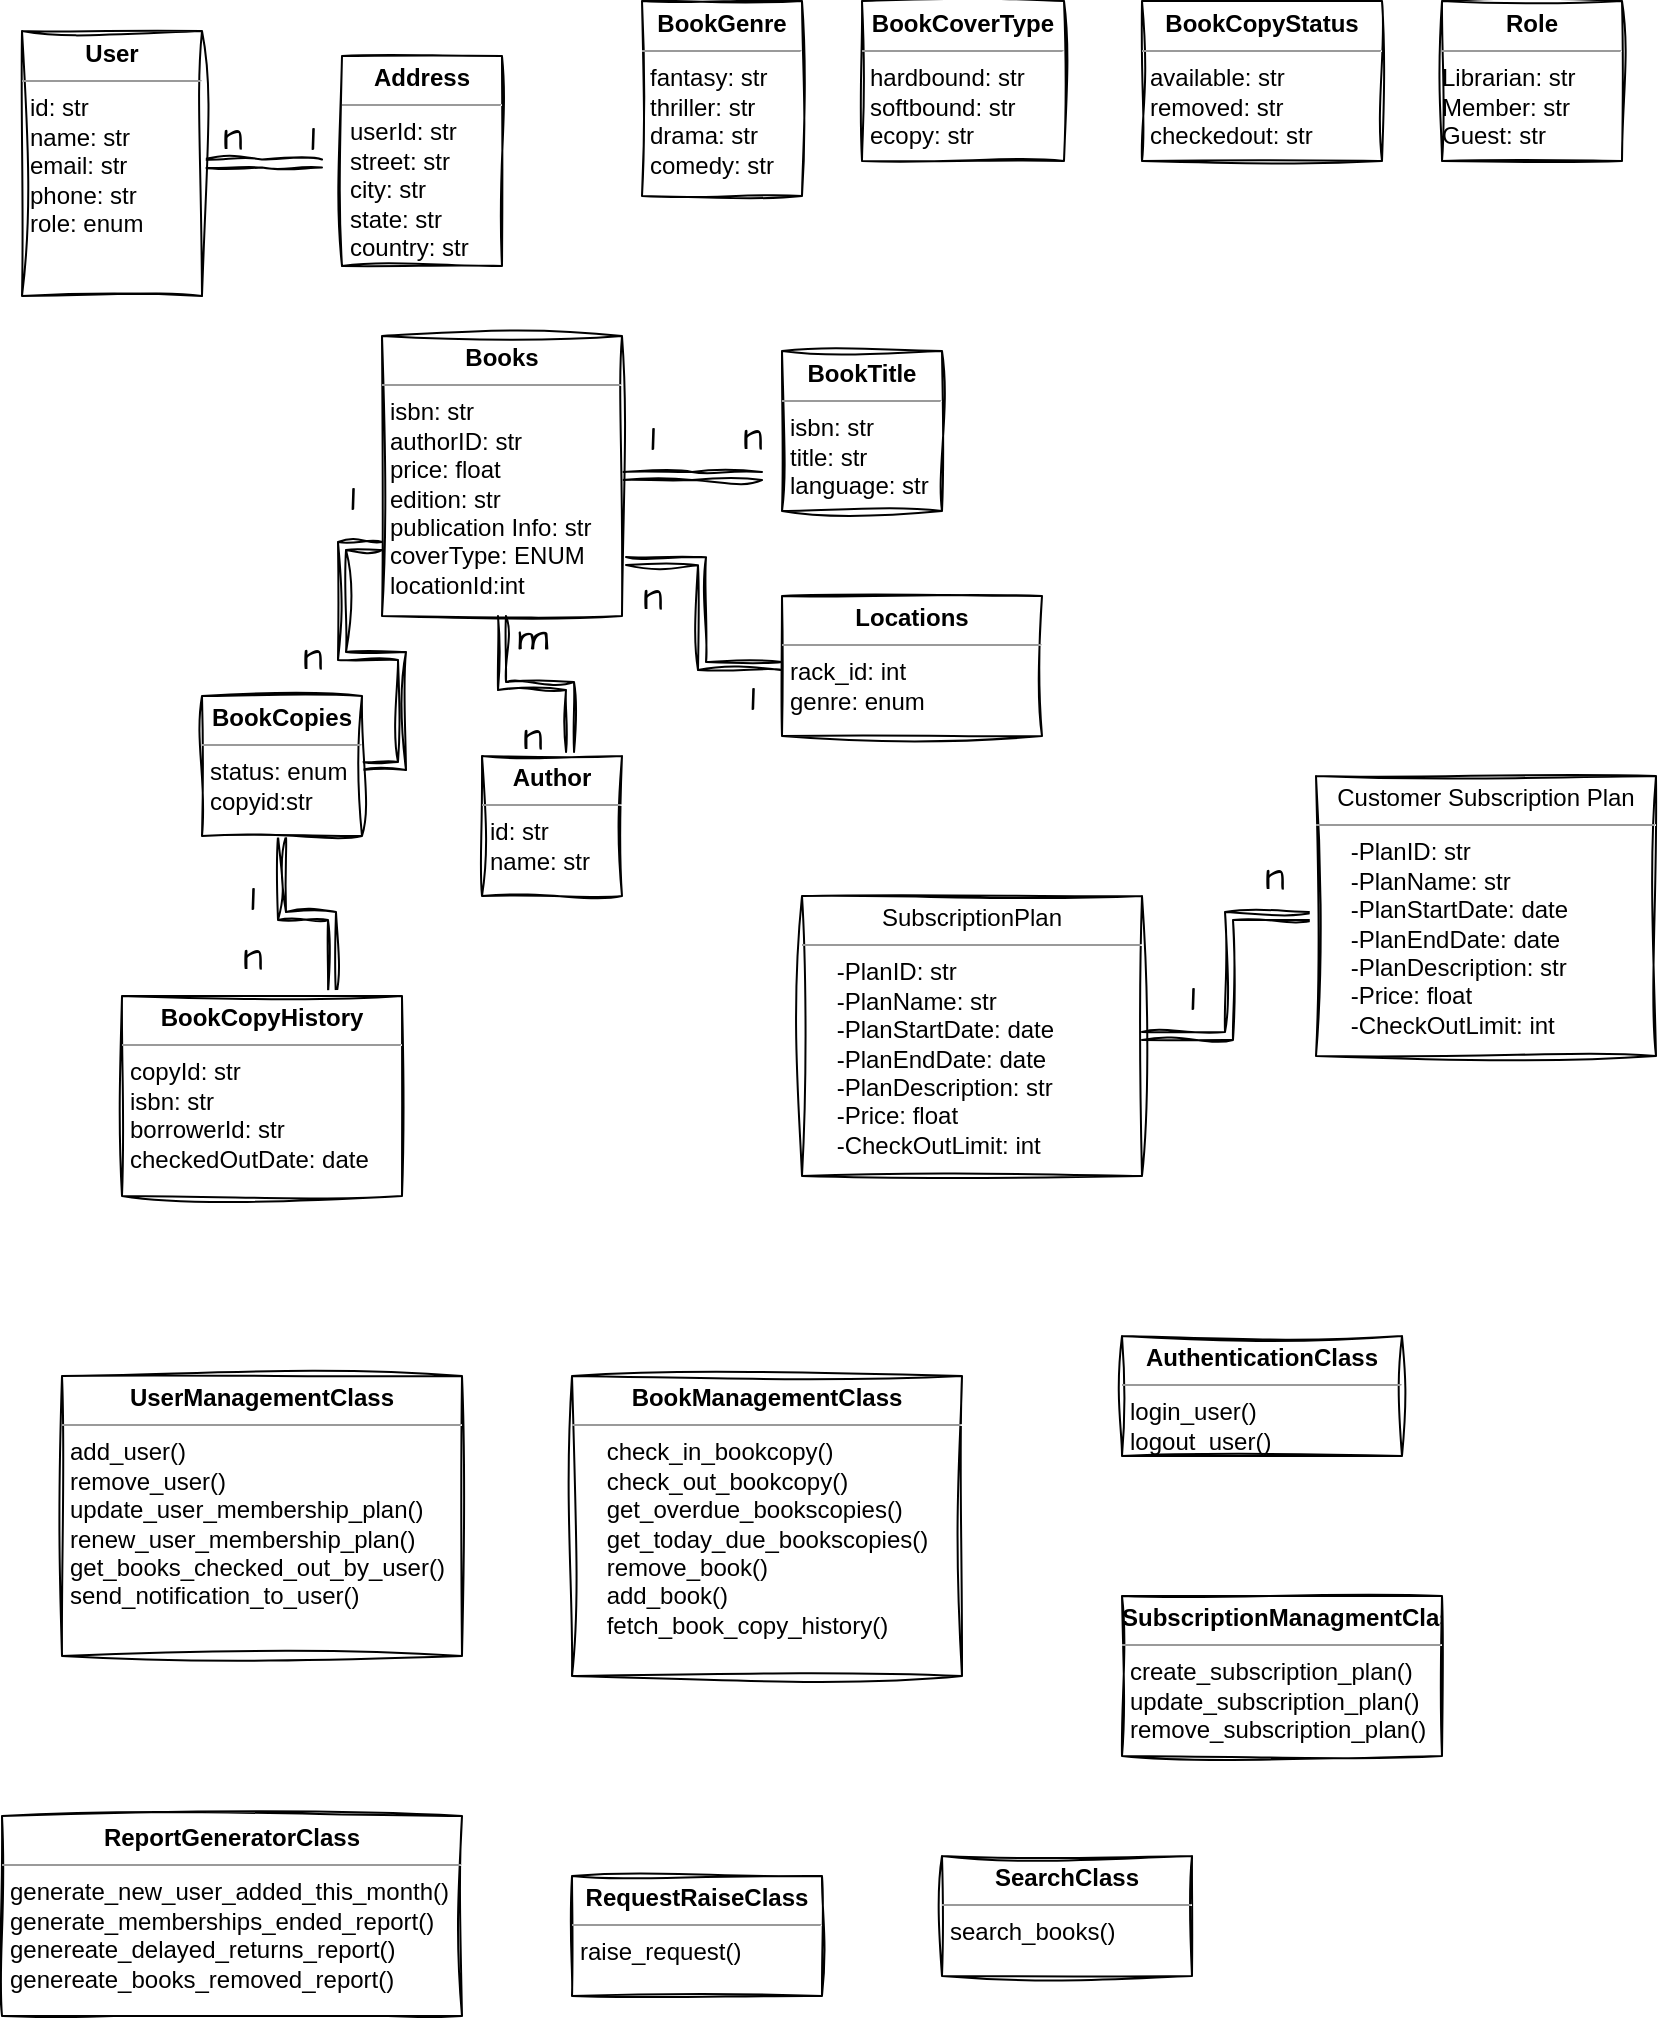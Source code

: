 <mxfile version="22.1.7" type="device">
  <diagram id="C5RBs43oDa-KdzZeNtuy" name="Page-1">
    <mxGraphModel dx="954" dy="553" grid="1" gridSize="10" guides="1" tooltips="1" connect="1" arrows="1" fold="1" page="1" pageScale="1" pageWidth="827" pageHeight="1169" math="0" shadow="0">
      <root>
        <mxCell id="WIyWlLk6GJQsqaUBKTNV-0" />
        <mxCell id="WIyWlLk6GJQsqaUBKTNV-1" parent="WIyWlLk6GJQsqaUBKTNV-0" />
        <mxCell id="R_Q-6B71_u55FbcSkB05-36" style="edgeStyle=orthogonalEdgeStyle;shape=link;rounded=0;sketch=1;hachureGap=4;jiggle=2;curveFitting=1;orthogonalLoop=1;jettySize=auto;html=1;fontFamily=Architects Daughter;fontSource=https%3A%2F%2Ffonts.googleapis.com%2Fcss%3Ffamily%3DArchitects%2BDaughter;fontSize=16;" edge="1" parent="WIyWlLk6GJQsqaUBKTNV-1" source="R_Q-6B71_u55FbcSkB05-3">
          <mxGeometry relative="1" as="geometry">
            <mxPoint x="160" y="133.75" as="targetPoint" />
          </mxGeometry>
        </mxCell>
        <mxCell id="R_Q-6B71_u55FbcSkB05-3" value="&lt;p style=&quot;margin:0px;margin-top:4px;text-align:center;&quot;&gt;&lt;b&gt;User&lt;/b&gt;&lt;/p&gt;&lt;hr size=&quot;1&quot;&gt;&lt;p style=&quot;margin:0px;margin-left:4px;&quot;&gt;&lt;span style=&quot;background-color: initial;&quot;&gt;id: str&lt;/span&gt;&lt;br&gt;&lt;/p&gt;&lt;p style=&quot;margin:0px;margin-left:4px;&quot;&gt;name: str&lt;/p&gt;&lt;p style=&quot;margin:0px;margin-left:4px;&quot;&gt;email: str&lt;/p&gt;&lt;p style=&quot;margin:0px;margin-left:4px;&quot;&gt;phone: str&lt;/p&gt;&lt;p style=&quot;margin:0px;margin-left:4px;&quot;&gt;role: enum&lt;/p&gt;&lt;p style=&quot;margin:0px;margin-left:4px;&quot;&gt;&lt;br&gt;&lt;/p&gt;" style="verticalAlign=top;align=left;overflow=fill;fontSize=12;fontFamily=Helvetica;html=1;whiteSpace=wrap;sketch=1;hachureGap=4;jiggle=2;curveFitting=1;fontSource=https%3A%2F%2Ffonts.googleapis.com%2Fcss%3Ffamily%3DArchitects%2BDaughter;" vertex="1" parent="WIyWlLk6GJQsqaUBKTNV-1">
          <mxGeometry x="10" y="67.5" width="90" height="132.5" as="geometry" />
        </mxCell>
        <mxCell id="R_Q-6B71_u55FbcSkB05-4" value="&lt;p style=&quot;margin:0px;margin-top:4px;text-align:center;&quot;&gt;&lt;b&gt;Address&lt;/b&gt;&lt;/p&gt;&lt;hr size=&quot;1&quot;&gt;&lt;p style=&quot;margin:0px;margin-left:4px;&quot;&gt;userId: str&lt;/p&gt;&lt;p style=&quot;margin:0px;margin-left:4px;&quot;&gt;street: str&lt;/p&gt;&lt;p style=&quot;margin:0px;margin-left:4px;&quot;&gt;city: str&lt;/p&gt;&lt;p style=&quot;margin:0px;margin-left:4px;&quot;&gt;state: str&lt;/p&gt;&lt;p style=&quot;margin:0px;margin-left:4px;&quot;&gt;country: str&lt;/p&gt;&lt;p style=&quot;margin:0px;margin-left:4px;&quot;&gt;pin: str&lt;/p&gt;&lt;p style=&quot;margin:0px;margin-left:4px;&quot;&gt;&lt;br&gt;&lt;/p&gt;" style="verticalAlign=top;align=left;overflow=fill;fontSize=12;fontFamily=Helvetica;html=1;whiteSpace=wrap;sketch=1;hachureGap=4;jiggle=2;curveFitting=1;fontSource=https%3A%2F%2Ffonts.googleapis.com%2Fcss%3Ffamily%3DArchitects%2BDaughter;" vertex="1" parent="WIyWlLk6GJQsqaUBKTNV-1">
          <mxGeometry x="170" y="80" width="80" height="105" as="geometry" />
        </mxCell>
        <mxCell id="R_Q-6B71_u55FbcSkB05-14" value="n" style="text;html=1;align=center;verticalAlign=middle;resizable=0;points=[];autosize=1;strokeColor=none;fillColor=none;fontSize=20;fontFamily=Architects Daughter;" vertex="1" parent="WIyWlLk6GJQsqaUBKTNV-1">
          <mxGeometry x="100" y="100" width="30" height="40" as="geometry" />
        </mxCell>
        <mxCell id="R_Q-6B71_u55FbcSkB05-15" value="1" style="text;html=1;align=center;verticalAlign=middle;resizable=0;points=[];autosize=1;strokeColor=none;fillColor=none;fontSize=20;fontFamily=Architects Daughter;" vertex="1" parent="WIyWlLk6GJQsqaUBKTNV-1">
          <mxGeometry x="140" y="100" width="30" height="40" as="geometry" />
        </mxCell>
        <mxCell id="R_Q-6B71_u55FbcSkB05-18" value="&lt;p style=&quot;margin:0px;margin-top:4px;text-align:center;&quot;&gt;&lt;b&gt;Role&lt;/b&gt;&lt;/p&gt;&lt;hr size=&quot;1&quot;&gt;Librarian: str&lt;br&gt;Member: str&lt;br&gt;Guest: str&lt;br&gt;&lt;div style=&quot;height:2px;&quot;&gt;&lt;/div&gt;&lt;div style=&quot;height:2px;&quot;&gt;&lt;/div&gt;" style="verticalAlign=top;align=left;overflow=fill;fontSize=12;fontFamily=Helvetica;html=1;whiteSpace=wrap;sketch=1;hachureGap=4;jiggle=2;curveFitting=1;fontSource=https%3A%2F%2Ffonts.googleapis.com%2Fcss%3Ffamily%3DArchitects%2BDaughter;" vertex="1" parent="WIyWlLk6GJQsqaUBKTNV-1">
          <mxGeometry x="720" y="52.5" width="90" height="80" as="geometry" />
        </mxCell>
        <mxCell id="R_Q-6B71_u55FbcSkB05-31" style="edgeStyle=orthogonalEdgeStyle;shape=link;rounded=0;sketch=1;hachureGap=4;jiggle=2;curveFitting=1;orthogonalLoop=1;jettySize=auto;html=1;fontFamily=Architects Daughter;fontSource=https%3A%2F%2Ffonts.googleapis.com%2Fcss%3Ffamily%3DArchitects%2BDaughter;fontSize=16;" edge="1" parent="WIyWlLk6GJQsqaUBKTNV-1" source="R_Q-6B71_u55FbcSkB05-29">
          <mxGeometry relative="1" as="geometry">
            <mxPoint x="380" y="290" as="targetPoint" />
          </mxGeometry>
        </mxCell>
        <mxCell id="R_Q-6B71_u55FbcSkB05-29" value="&lt;p style=&quot;margin:0px;margin-top:4px;text-align:center;&quot;&gt;&lt;b&gt;Books&lt;/b&gt;&lt;/p&gt;&lt;hr size=&quot;1&quot;&gt;&lt;p style=&quot;margin:0px;margin-left:4px;&quot;&gt;isbn: str&lt;/p&gt;&lt;p style=&quot;margin:0px;margin-left:4px;&quot;&gt;authorID: str&lt;/p&gt;&lt;p style=&quot;margin:0px;margin-left:4px;&quot;&gt;price: float&lt;/p&gt;&lt;p style=&quot;margin:0px;margin-left:4px;&quot;&gt;edition: str&lt;/p&gt;&lt;p style=&quot;margin:0px;margin-left:4px;&quot;&gt;publication Info: str&lt;/p&gt;&lt;p style=&quot;margin:0px;margin-left:4px;&quot;&gt;coverType: ENUM&lt;/p&gt;&lt;p style=&quot;margin:0px;margin-left:4px;&quot;&gt;locationId:int&lt;/p&gt;" style="verticalAlign=top;align=left;overflow=fill;fontSize=12;fontFamily=Helvetica;html=1;whiteSpace=wrap;sketch=1;hachureGap=4;jiggle=2;curveFitting=1;fontSource=https%3A%2F%2Ffonts.googleapis.com%2Fcss%3Ffamily%3DArchitects%2BDaughter;" vertex="1" parent="WIyWlLk6GJQsqaUBKTNV-1">
          <mxGeometry x="190" y="220" width="120" height="140" as="geometry" />
        </mxCell>
        <mxCell id="R_Q-6B71_u55FbcSkB05-30" value="&lt;p style=&quot;margin:0px;margin-top:4px;text-align:center;&quot;&gt;&lt;b&gt;BookTitle&lt;/b&gt;&lt;/p&gt;&lt;hr size=&quot;1&quot;&gt;&lt;p style=&quot;margin:0px;margin-left:4px;&quot;&gt;isbn: str&lt;/p&gt;&lt;p style=&quot;margin:0px;margin-left:4px;&quot;&gt;title: str&lt;/p&gt;&lt;p style=&quot;margin:0px;margin-left:4px;&quot;&gt;language: str&lt;/p&gt;" style="verticalAlign=top;align=left;overflow=fill;fontSize=12;fontFamily=Helvetica;html=1;whiteSpace=wrap;sketch=1;hachureGap=4;jiggle=2;curveFitting=1;fontSource=https%3A%2F%2Ffonts.googleapis.com%2Fcss%3Ffamily%3DArchitects%2BDaughter;" vertex="1" parent="WIyWlLk6GJQsqaUBKTNV-1">
          <mxGeometry x="390" y="227.5" width="80" height="80" as="geometry" />
        </mxCell>
        <mxCell id="R_Q-6B71_u55FbcSkB05-32" value="1" style="text;html=1;align=center;verticalAlign=middle;resizable=0;points=[];autosize=1;strokeColor=none;fillColor=none;fontSize=20;fontFamily=Architects Daughter;" vertex="1" parent="WIyWlLk6GJQsqaUBKTNV-1">
          <mxGeometry x="310" y="250" width="30" height="40" as="geometry" />
        </mxCell>
        <mxCell id="R_Q-6B71_u55FbcSkB05-33" value="n" style="text;html=1;align=center;verticalAlign=middle;resizable=0;points=[];autosize=1;strokeColor=none;fillColor=none;fontSize=20;fontFamily=Architects Daughter;" vertex="1" parent="WIyWlLk6GJQsqaUBKTNV-1">
          <mxGeometry x="360" y="250" width="30" height="40" as="geometry" />
        </mxCell>
        <mxCell id="R_Q-6B71_u55FbcSkB05-38" value="&lt;p style=&quot;margin:0px;margin-top:4px;text-align:center;&quot;&gt;&lt;b&gt;Author&lt;/b&gt;&lt;/p&gt;&lt;hr size=&quot;1&quot;&gt;&lt;p style=&quot;margin:0px;margin-left:4px;&quot;&gt;id: str&lt;/p&gt;&lt;p style=&quot;margin:0px;margin-left:4px;&quot;&gt;name: str&lt;/p&gt;" style="verticalAlign=top;align=left;overflow=fill;fontSize=12;fontFamily=Helvetica;html=1;whiteSpace=wrap;sketch=1;hachureGap=4;jiggle=2;curveFitting=1;fontSource=https%3A%2F%2Ffonts.googleapis.com%2Fcss%3Ffamily%3DArchitects%2BDaughter;" vertex="1" parent="WIyWlLk6GJQsqaUBKTNV-1">
          <mxGeometry x="240" y="430" width="70" height="70" as="geometry" />
        </mxCell>
        <mxCell id="R_Q-6B71_u55FbcSkB05-39" style="edgeStyle=orthogonalEdgeStyle;shape=link;rounded=0;sketch=1;hachureGap=4;jiggle=2;curveFitting=1;orthogonalLoop=1;jettySize=auto;html=1;entryX=0.629;entryY=-0.029;entryDx=0;entryDy=0;entryPerimeter=0;fontFamily=Architects Daughter;fontSource=https%3A%2F%2Ffonts.googleapis.com%2Fcss%3Ffamily%3DArchitects%2BDaughter;fontSize=16;" edge="1" parent="WIyWlLk6GJQsqaUBKTNV-1" source="R_Q-6B71_u55FbcSkB05-29" target="R_Q-6B71_u55FbcSkB05-38">
          <mxGeometry relative="1" as="geometry" />
        </mxCell>
        <mxCell id="R_Q-6B71_u55FbcSkB05-40" value="m" style="text;html=1;align=center;verticalAlign=middle;resizable=0;points=[];autosize=1;strokeColor=none;fillColor=none;fontSize=20;fontFamily=Architects Daughter;" vertex="1" parent="WIyWlLk6GJQsqaUBKTNV-1">
          <mxGeometry x="245" y="350" width="40" height="40" as="geometry" />
        </mxCell>
        <mxCell id="R_Q-6B71_u55FbcSkB05-41" value="n" style="text;html=1;align=center;verticalAlign=middle;resizable=0;points=[];autosize=1;strokeColor=none;fillColor=none;fontSize=20;fontFamily=Architects Daughter;" vertex="1" parent="WIyWlLk6GJQsqaUBKTNV-1">
          <mxGeometry x="250" y="400" width="30" height="40" as="geometry" />
        </mxCell>
        <mxCell id="R_Q-6B71_u55FbcSkB05-42" value="&lt;p style=&quot;margin:0px;margin-top:4px;text-align:center;&quot;&gt;&lt;b&gt;BookCoverType&lt;/b&gt;&lt;/p&gt;&lt;hr size=&quot;1&quot;&gt;&lt;p style=&quot;margin:0px;margin-left:4px;&quot;&gt;hardbound: str&lt;/p&gt;&lt;p style=&quot;margin:0px;margin-left:4px;&quot;&gt;softbound: str&lt;/p&gt;&lt;p style=&quot;margin:0px;margin-left:4px;&quot;&gt;ecopy: str&lt;/p&gt;" style="verticalAlign=top;align=left;overflow=fill;fontSize=12;fontFamily=Helvetica;html=1;whiteSpace=wrap;sketch=1;hachureGap=4;jiggle=2;curveFitting=1;fontSource=https%3A%2F%2Ffonts.googleapis.com%2Fcss%3Ffamily%3DArchitects%2BDaughter;" vertex="1" parent="WIyWlLk6GJQsqaUBKTNV-1">
          <mxGeometry x="430" y="52.5" width="101" height="80" as="geometry" />
        </mxCell>
        <mxCell id="R_Q-6B71_u55FbcSkB05-47" value="&lt;p style=&quot;margin:0px;margin-top:4px;text-align:center;&quot;&gt;&lt;b&gt;BookGenre&lt;/b&gt;&lt;/p&gt;&lt;hr size=&quot;1&quot;&gt;&lt;p style=&quot;margin:0px;margin-left:4px;&quot;&gt;fantasy: str&lt;/p&gt;&lt;p style=&quot;margin:0px;margin-left:4px;&quot;&gt;thriller: str&lt;/p&gt;&lt;p style=&quot;margin:0px;margin-left:4px;&quot;&gt;drama: str&lt;/p&gt;&lt;p style=&quot;margin:0px;margin-left:4px;&quot;&gt;comedy: str&lt;/p&gt;" style="verticalAlign=top;align=left;overflow=fill;fontSize=12;fontFamily=Helvetica;html=1;whiteSpace=wrap;sketch=1;hachureGap=4;jiggle=2;curveFitting=1;fontSource=https%3A%2F%2Ffonts.googleapis.com%2Fcss%3Ffamily%3DArchitects%2BDaughter;" vertex="1" parent="WIyWlLk6GJQsqaUBKTNV-1">
          <mxGeometry x="320" y="52.5" width="80" height="97.5" as="geometry" />
        </mxCell>
        <mxCell id="R_Q-6B71_u55FbcSkB05-48" value="&lt;p style=&quot;margin:0px;margin-top:4px;text-align:center;&quot;&gt;&lt;b&gt;Locations&lt;/b&gt;&lt;/p&gt;&lt;hr size=&quot;1&quot;&gt;&lt;p style=&quot;margin:0px;margin-left:4px;&quot;&gt;rack_id: int&lt;/p&gt;&lt;p style=&quot;margin:0px;margin-left:4px;&quot;&gt;genre: enum&lt;/p&gt;" style="verticalAlign=top;align=left;overflow=fill;fontSize=12;fontFamily=Helvetica;html=1;whiteSpace=wrap;sketch=1;hachureGap=4;jiggle=2;curveFitting=1;fontSource=https%3A%2F%2Ffonts.googleapis.com%2Fcss%3Ffamily%3DArchitects%2BDaughter;" vertex="1" parent="WIyWlLk6GJQsqaUBKTNV-1">
          <mxGeometry x="390" y="350" width="130" height="70" as="geometry" />
        </mxCell>
        <mxCell id="R_Q-6B71_u55FbcSkB05-50" style="edgeStyle=orthogonalEdgeStyle;shape=link;rounded=0;sketch=1;hachureGap=4;jiggle=2;curveFitting=1;orthogonalLoop=1;jettySize=auto;html=1;entryX=0;entryY=0.75;entryDx=0;entryDy=0;fontFamily=Architects Daughter;fontSource=https%3A%2F%2Ffonts.googleapis.com%2Fcss%3Ffamily%3DArchitects%2BDaughter;fontSize=16;" edge="1" parent="WIyWlLk6GJQsqaUBKTNV-1" source="R_Q-6B71_u55FbcSkB05-49" target="R_Q-6B71_u55FbcSkB05-29">
          <mxGeometry relative="1" as="geometry" />
        </mxCell>
        <mxCell id="R_Q-6B71_u55FbcSkB05-56" style="edgeStyle=orthogonalEdgeStyle;shape=link;rounded=0;sketch=1;hachureGap=4;jiggle=2;curveFitting=1;orthogonalLoop=1;jettySize=auto;html=1;entryX=0.75;entryY=0;entryDx=0;entryDy=0;fontFamily=Architects Daughter;fontSource=https%3A%2F%2Ffonts.googleapis.com%2Fcss%3Ffamily%3DArchitects%2BDaughter;fontSize=16;" edge="1" parent="WIyWlLk6GJQsqaUBKTNV-1" source="R_Q-6B71_u55FbcSkB05-49" target="R_Q-6B71_u55FbcSkB05-55">
          <mxGeometry relative="1" as="geometry" />
        </mxCell>
        <mxCell id="R_Q-6B71_u55FbcSkB05-49" value="&lt;p style=&quot;margin:0px;margin-top:4px;text-align:center;&quot;&gt;&lt;b&gt;BookCopies&lt;/b&gt;&lt;/p&gt;&lt;hr size=&quot;1&quot;&gt;&lt;p style=&quot;margin:0px;margin-left:4px;&quot;&gt;status: enum&lt;/p&gt;&lt;p style=&quot;margin:0px;margin-left:4px;&quot;&gt;copyid:str&lt;/p&gt;" style="verticalAlign=top;align=left;overflow=fill;fontSize=12;fontFamily=Helvetica;html=1;whiteSpace=wrap;sketch=1;hachureGap=4;jiggle=2;curveFitting=1;fontSource=https%3A%2F%2Ffonts.googleapis.com%2Fcss%3Ffamily%3DArchitects%2BDaughter;" vertex="1" parent="WIyWlLk6GJQsqaUBKTNV-1">
          <mxGeometry x="100" y="400" width="80" height="70" as="geometry" />
        </mxCell>
        <mxCell id="R_Q-6B71_u55FbcSkB05-52" value="1" style="text;html=1;align=center;verticalAlign=middle;resizable=0;points=[];autosize=1;strokeColor=none;fillColor=none;fontSize=20;fontFamily=Architects Daughter;" vertex="1" parent="WIyWlLk6GJQsqaUBKTNV-1">
          <mxGeometry x="160" y="280" width="30" height="40" as="geometry" />
        </mxCell>
        <mxCell id="R_Q-6B71_u55FbcSkB05-53" value="n" style="text;html=1;align=center;verticalAlign=middle;resizable=0;points=[];autosize=1;strokeColor=none;fillColor=none;fontSize=20;fontFamily=Architects Daughter;" vertex="1" parent="WIyWlLk6GJQsqaUBKTNV-1">
          <mxGeometry x="140" y="360" width="30" height="40" as="geometry" />
        </mxCell>
        <mxCell id="R_Q-6B71_u55FbcSkB05-54" value="&lt;p style=&quot;margin:0px;margin-top:4px;text-align:center;&quot;&gt;&lt;b&gt;BookCopyStatus&lt;/b&gt;&lt;/p&gt;&lt;hr size=&quot;1&quot;&gt;&lt;p style=&quot;margin:0px;margin-left:4px;&quot;&gt;available: str&lt;/p&gt;&lt;p style=&quot;margin:0px;margin-left:4px;&quot;&gt;removed: str&lt;/p&gt;&lt;p style=&quot;margin:0px;margin-left:4px;&quot;&gt;checkedout: str&lt;/p&gt;&lt;p style=&quot;margin:0px;margin-left:4px;&quot;&gt;&lt;br&gt;&lt;/p&gt;" style="verticalAlign=top;align=left;overflow=fill;fontSize=12;fontFamily=Helvetica;html=1;whiteSpace=wrap;sketch=1;hachureGap=4;jiggle=2;curveFitting=1;fontSource=https%3A%2F%2Ffonts.googleapis.com%2Fcss%3Ffamily%3DArchitects%2BDaughter;" vertex="1" parent="WIyWlLk6GJQsqaUBKTNV-1">
          <mxGeometry x="570" y="52.5" width="120" height="80" as="geometry" />
        </mxCell>
        <mxCell id="R_Q-6B71_u55FbcSkB05-55" value="&lt;p style=&quot;margin:0px;margin-top:4px;text-align:center;&quot;&gt;&lt;b&gt;BookCopyHistory&lt;/b&gt;&lt;/p&gt;&lt;hr size=&quot;1&quot;&gt;&lt;p style=&quot;margin:0px;margin-left:4px;&quot;&gt;copyId: str&lt;/p&gt;&lt;p style=&quot;margin:0px;margin-left:4px;&quot;&gt;isbn: str&lt;/p&gt;&lt;p style=&quot;margin:0px;margin-left:4px;&quot;&gt;borrowerId: str&lt;/p&gt;&lt;p style=&quot;margin:0px;margin-left:4px;&quot;&gt;checkedOutDate: date&lt;/p&gt;" style="verticalAlign=top;align=left;overflow=fill;fontSize=12;fontFamily=Helvetica;html=1;whiteSpace=wrap;sketch=1;hachureGap=4;jiggle=2;curveFitting=1;fontSource=https%3A%2F%2Ffonts.googleapis.com%2Fcss%3Ffamily%3DArchitects%2BDaughter;" vertex="1" parent="WIyWlLk6GJQsqaUBKTNV-1">
          <mxGeometry x="60" y="550" width="140" height="100" as="geometry" />
        </mxCell>
        <mxCell id="R_Q-6B71_u55FbcSkB05-57" value="1" style="text;html=1;align=center;verticalAlign=middle;resizable=0;points=[];autosize=1;strokeColor=none;fillColor=none;fontSize=20;fontFamily=Architects Daughter;" vertex="1" parent="WIyWlLk6GJQsqaUBKTNV-1">
          <mxGeometry x="110" y="480" width="30" height="40" as="geometry" />
        </mxCell>
        <mxCell id="R_Q-6B71_u55FbcSkB05-58" value="n" style="text;html=1;align=center;verticalAlign=middle;resizable=0;points=[];autosize=1;strokeColor=none;fillColor=none;fontSize=20;fontFamily=Architects Daughter;" vertex="1" parent="WIyWlLk6GJQsqaUBKTNV-1">
          <mxGeometry x="110" y="510" width="30" height="40" as="geometry" />
        </mxCell>
        <mxCell id="R_Q-6B71_u55FbcSkB05-66" style="edgeStyle=orthogonalEdgeStyle;shape=link;rounded=0;sketch=1;hachureGap=4;jiggle=2;curveFitting=1;orthogonalLoop=1;jettySize=auto;html=1;fontFamily=Architects Daughter;fontSource=https%3A%2F%2Ffonts.googleapis.com%2Fcss%3Ffamily%3DArchitects%2BDaughter;fontSize=16;" edge="1" parent="WIyWlLk6GJQsqaUBKTNV-1" source="R_Q-6B71_u55FbcSkB05-62" target="R_Q-6B71_u55FbcSkB05-64">
          <mxGeometry relative="1" as="geometry" />
        </mxCell>
        <mxCell id="R_Q-6B71_u55FbcSkB05-62" value="&lt;p style=&quot;margin:0px;margin-top:4px;text-align:center;&quot;&gt;SubscriptionPlan&lt;br&gt;&lt;/p&gt;&lt;hr size=&quot;1&quot;&gt;&lt;p style=&quot;margin:0px;margin-left:4px;&quot;&gt;&lt;span style=&quot;background-color: initial;&quot;&gt;&amp;nbsp; &amp;nbsp; -PlanID: str&lt;/span&gt;&lt;br&gt;&lt;/p&gt;&lt;p style=&quot;margin:0px;margin-left:4px;&quot;&gt;&amp;nbsp; &amp;nbsp; -PlanName: str&lt;/p&gt;&lt;p style=&quot;margin:0px;margin-left:4px;&quot;&gt;&amp;nbsp; &amp;nbsp; -PlanStartDate: date&lt;/p&gt;&lt;p style=&quot;margin:0px;margin-left:4px;&quot;&gt;&amp;nbsp; &amp;nbsp; -PlanEndDate: date&lt;/p&gt;&lt;p style=&quot;margin:0px;margin-left:4px;&quot;&gt;&amp;nbsp; &amp;nbsp; -PlanDescription: str&lt;/p&gt;&lt;p style=&quot;margin:0px;margin-left:4px;&quot;&gt;&amp;nbsp; &amp;nbsp; -Price: float&lt;/p&gt;&lt;p style=&quot;margin:0px;margin-left:4px;&quot;&gt;&amp;nbsp; &amp;nbsp; -CheckOutLimit: int&lt;/p&gt;" style="verticalAlign=top;align=left;overflow=fill;fontSize=12;fontFamily=Helvetica;html=1;whiteSpace=wrap;sketch=1;hachureGap=4;jiggle=2;curveFitting=1;fontSource=https%3A%2F%2Ffonts.googleapis.com%2Fcss%3Ffamily%3DArchitects%2BDaughter;" vertex="1" parent="WIyWlLk6GJQsqaUBKTNV-1">
          <mxGeometry x="400" y="500" width="170" height="140" as="geometry" />
        </mxCell>
        <mxCell id="R_Q-6B71_u55FbcSkB05-64" value="&lt;p style=&quot;margin:0px;margin-top:4px;text-align:center;&quot;&gt;Customer Subscription Plan&lt;br&gt;&lt;/p&gt;&lt;hr size=&quot;1&quot;&gt;&lt;p style=&quot;margin:0px;margin-left:4px;&quot;&gt;&lt;span style=&quot;background-color: initial;&quot;&gt;&amp;nbsp; &amp;nbsp; -PlanID: str&lt;/span&gt;&lt;br&gt;&lt;/p&gt;&lt;p style=&quot;margin:0px;margin-left:4px;&quot;&gt;&amp;nbsp; &amp;nbsp; -PlanName: str&lt;/p&gt;&lt;p style=&quot;margin:0px;margin-left:4px;&quot;&gt;&amp;nbsp; &amp;nbsp; -PlanStartDate: date&lt;/p&gt;&lt;p style=&quot;margin:0px;margin-left:4px;&quot;&gt;&amp;nbsp; &amp;nbsp; -PlanEndDate: date&lt;/p&gt;&lt;p style=&quot;margin:0px;margin-left:4px;&quot;&gt;&amp;nbsp; &amp;nbsp; -PlanDescription: str&lt;/p&gt;&lt;p style=&quot;margin:0px;margin-left:4px;&quot;&gt;&amp;nbsp; &amp;nbsp; -Price: float&lt;/p&gt;&lt;p style=&quot;margin:0px;margin-left:4px;&quot;&gt;&amp;nbsp; &amp;nbsp; -CheckOutLimit: int&lt;/p&gt;" style="verticalAlign=top;align=left;overflow=fill;fontSize=12;fontFamily=Helvetica;html=1;whiteSpace=wrap;sketch=1;hachureGap=4;jiggle=2;curveFitting=1;fontSource=https%3A%2F%2Ffonts.googleapis.com%2Fcss%3Ffamily%3DArchitects%2BDaughter;" vertex="1" parent="WIyWlLk6GJQsqaUBKTNV-1">
          <mxGeometry x="657" y="440" width="170" height="140" as="geometry" />
        </mxCell>
        <mxCell id="R_Q-6B71_u55FbcSkB05-67" value="n" style="text;html=1;align=center;verticalAlign=middle;resizable=0;points=[];autosize=1;strokeColor=none;fillColor=none;fontSize=20;fontFamily=Architects Daughter;" vertex="1" parent="WIyWlLk6GJQsqaUBKTNV-1">
          <mxGeometry x="621" y="470" width="30" height="40" as="geometry" />
        </mxCell>
        <mxCell id="R_Q-6B71_u55FbcSkB05-68" value="1" style="text;html=1;align=center;verticalAlign=middle;resizable=0;points=[];autosize=1;strokeColor=none;fillColor=none;fontSize=20;fontFamily=Architects Daughter;" vertex="1" parent="WIyWlLk6GJQsqaUBKTNV-1">
          <mxGeometry x="580" y="530" width="30" height="40" as="geometry" />
        </mxCell>
        <mxCell id="R_Q-6B71_u55FbcSkB05-69" style="edgeStyle=orthogonalEdgeStyle;shape=link;rounded=0;sketch=1;hachureGap=4;jiggle=2;curveFitting=1;orthogonalLoop=1;jettySize=auto;html=1;entryX=1.017;entryY=0.804;entryDx=0;entryDy=0;entryPerimeter=0;fontFamily=Architects Daughter;fontSource=https%3A%2F%2Ffonts.googleapis.com%2Fcss%3Ffamily%3DArchitects%2BDaughter;fontSize=16;" edge="1" parent="WIyWlLk6GJQsqaUBKTNV-1" source="R_Q-6B71_u55FbcSkB05-48" target="R_Q-6B71_u55FbcSkB05-29">
          <mxGeometry relative="1" as="geometry" />
        </mxCell>
        <mxCell id="R_Q-6B71_u55FbcSkB05-72" value="n" style="text;html=1;align=center;verticalAlign=middle;resizable=0;points=[];autosize=1;strokeColor=none;fillColor=none;fontSize=20;fontFamily=Architects Daughter;" vertex="1" parent="WIyWlLk6GJQsqaUBKTNV-1">
          <mxGeometry x="310" y="330" width="30" height="40" as="geometry" />
        </mxCell>
        <mxCell id="R_Q-6B71_u55FbcSkB05-73" value="1" style="text;html=1;align=center;verticalAlign=middle;resizable=0;points=[];autosize=1;strokeColor=none;fillColor=none;fontSize=20;fontFamily=Architects Daughter;" vertex="1" parent="WIyWlLk6GJQsqaUBKTNV-1">
          <mxGeometry x="360" y="380" width="30" height="40" as="geometry" />
        </mxCell>
        <mxCell id="R_Q-6B71_u55FbcSkB05-77" value="&lt;p style=&quot;margin:0px;margin-top:4px;text-align:center;&quot;&gt;&lt;b&gt;UserManagementClass&lt;/b&gt;&lt;/p&gt;&lt;hr size=&quot;1&quot;&gt;&lt;p style=&quot;margin:0px;margin-left:4px;&quot;&gt;add_user()&lt;/p&gt;&lt;p style=&quot;margin:0px;margin-left:4px;&quot;&gt;remove_user()&lt;/p&gt;&lt;p style=&quot;margin:0px;margin-left:4px;&quot;&gt;update_user_membership_plan()&lt;/p&gt;&lt;p style=&quot;margin:0px;margin-left:4px;&quot;&gt;renew_user_membership_plan()&lt;/p&gt;&lt;p style=&quot;margin:0px;margin-left:4px;&quot;&gt;get_books_checked_out_by_user()&lt;/p&gt;&lt;p style=&quot;margin:0px;margin-left:4px;&quot;&gt;send_notification_to_user()&lt;/p&gt;" style="verticalAlign=top;align=left;overflow=fill;fontSize=12;fontFamily=Helvetica;html=1;whiteSpace=wrap;sketch=1;hachureGap=4;jiggle=2;curveFitting=1;fontSource=https%3A%2F%2Ffonts.googleapis.com%2Fcss%3Ffamily%3DArchitects%2BDaughter;" vertex="1" parent="WIyWlLk6GJQsqaUBKTNV-1">
          <mxGeometry x="30" y="740" width="200" height="140" as="geometry" />
        </mxCell>
        <mxCell id="R_Q-6B71_u55FbcSkB05-78" value="&lt;p style=&quot;margin:0px;margin-top:4px;text-align:center;&quot;&gt;&lt;b&gt;BookManagementClass&lt;/b&gt;&lt;/p&gt;&lt;hr size=&quot;1&quot;&gt;&lt;p style=&quot;margin:0px;margin-left:4px;&quot;&gt;&amp;nbsp; &amp;nbsp; check_in_bookcopy()&lt;/p&gt;&lt;p style=&quot;margin:0px;margin-left:4px;&quot;&gt;&amp;nbsp; &amp;nbsp; check_out_bookcopy()&lt;/p&gt;&lt;p style=&quot;margin:0px;margin-left:4px;&quot;&gt;&amp;nbsp; &amp;nbsp; get_overdue_bookscopies()&lt;/p&gt;&lt;p style=&quot;margin:0px;margin-left:4px;&quot;&gt;&amp;nbsp; &amp;nbsp; get_today_due_bookscopies()&lt;/p&gt;&lt;p style=&quot;margin:0px;margin-left:4px;&quot;&gt;&amp;nbsp; &amp;nbsp; remove_book()&lt;/p&gt;&lt;p style=&quot;margin:0px;margin-left:4px;&quot;&gt;&amp;nbsp; &amp;nbsp; add_book()&lt;/p&gt;&lt;p style=&quot;margin:0px;margin-left:4px;&quot;&gt;&amp;nbsp; &amp;nbsp; fetch_book_copy_history()&lt;/p&gt;&lt;p style=&quot;margin:0px;margin-left:4px;&quot;&gt;&amp;nbsp; &amp;nbsp;&lt;/p&gt;" style="verticalAlign=top;align=left;overflow=fill;fontSize=12;fontFamily=Helvetica;html=1;whiteSpace=wrap;sketch=1;hachureGap=4;jiggle=2;curveFitting=1;fontSource=https%3A%2F%2Ffonts.googleapis.com%2Fcss%3Ffamily%3DArchitects%2BDaughter;" vertex="1" parent="WIyWlLk6GJQsqaUBKTNV-1">
          <mxGeometry x="285" y="740" width="195" height="150" as="geometry" />
        </mxCell>
        <mxCell id="R_Q-6B71_u55FbcSkB05-79" value="&lt;p style=&quot;margin:0px;margin-top:4px;text-align:center;&quot;&gt;&lt;b&gt;AuthenticationClass&lt;/b&gt;&lt;/p&gt;&lt;hr size=&quot;1&quot;&gt;&lt;p style=&quot;margin:0px;margin-left:4px;&quot;&gt;login_user()&lt;/p&gt;&lt;p style=&quot;margin:0px;margin-left:4px;&quot;&gt;logout_user()&lt;/p&gt;&lt;p style=&quot;margin:0px;margin-left:4px;&quot;&gt;&amp;nbsp; &amp;nbsp;&lt;/p&gt;" style="verticalAlign=top;align=left;overflow=fill;fontSize=12;fontFamily=Helvetica;html=1;whiteSpace=wrap;sketch=1;hachureGap=4;jiggle=2;curveFitting=1;fontSource=https%3A%2F%2Ffonts.googleapis.com%2Fcss%3Ffamily%3DArchitects%2BDaughter;" vertex="1" parent="WIyWlLk6GJQsqaUBKTNV-1">
          <mxGeometry x="560" y="720" width="140" height="60" as="geometry" />
        </mxCell>
        <mxCell id="R_Q-6B71_u55FbcSkB05-80" value="&lt;p style=&quot;margin:0px;margin-top:4px;text-align:center;&quot;&gt;&lt;b&gt;SubscriptionManagmentClass&lt;/b&gt;&lt;/p&gt;&lt;hr size=&quot;1&quot;&gt;&lt;p style=&quot;margin:0px;margin-left:4px;&quot;&gt;&lt;span style=&quot;background-color: initial;&quot;&gt;create_subscription_plan()&amp;nbsp;&amp;nbsp;&lt;/span&gt;&lt;br&gt;&lt;/p&gt;&lt;p style=&quot;margin:0px;margin-left:4px;&quot;&gt;&lt;span style=&quot;background-color: initial;&quot;&gt;update_subscription_plan()&lt;/span&gt;&lt;/p&gt;&lt;p style=&quot;margin:0px;margin-left:4px;&quot;&gt;remove_subscription_plan()&lt;/p&gt;" style="verticalAlign=top;align=left;overflow=fill;fontSize=12;fontFamily=Helvetica;html=1;whiteSpace=wrap;sketch=1;hachureGap=4;jiggle=2;curveFitting=1;fontSource=https%3A%2F%2Ffonts.googleapis.com%2Fcss%3Ffamily%3DArchitects%2BDaughter;" vertex="1" parent="WIyWlLk6GJQsqaUBKTNV-1">
          <mxGeometry x="560" y="850" width="160" height="80" as="geometry" />
        </mxCell>
        <mxCell id="R_Q-6B71_u55FbcSkB05-81" value="&lt;p style=&quot;margin:0px;margin-top:4px;text-align:center;&quot;&gt;&lt;b&gt;ReportGeneratorClass&lt;/b&gt;&lt;/p&gt;&lt;hr size=&quot;1&quot;&gt;&lt;p style=&quot;margin:0px;margin-left:4px;&quot;&gt;&lt;span style=&quot;background-color: initial;&quot;&gt;generate_new_user_added_this_month()&lt;/span&gt;&lt;br&gt;&lt;/p&gt;&lt;p style=&quot;margin:0px;margin-left:4px;&quot;&gt;generate_memberships_ended_report()&lt;/p&gt;&lt;p style=&quot;margin:0px;margin-left:4px;&quot;&gt;genereate_delayed_returns_report()&lt;/p&gt;&lt;p style=&quot;margin:0px;margin-left:4px;&quot;&gt;genereate_books_removed_report()&lt;/p&gt;" style="verticalAlign=top;align=left;overflow=fill;fontSize=12;fontFamily=Helvetica;html=1;whiteSpace=wrap;sketch=1;hachureGap=4;jiggle=2;curveFitting=1;fontSource=https%3A%2F%2Ffonts.googleapis.com%2Fcss%3Ffamily%3DArchitects%2BDaughter;" vertex="1" parent="WIyWlLk6GJQsqaUBKTNV-1">
          <mxGeometry y="960" width="230" height="100" as="geometry" />
        </mxCell>
        <mxCell id="R_Q-6B71_u55FbcSkB05-82" value="&lt;p style=&quot;margin:0px;margin-top:4px;text-align:center;&quot;&gt;&lt;b&gt;RequestRaiseClass&lt;/b&gt;&lt;/p&gt;&lt;hr size=&quot;1&quot;&gt;&lt;p style=&quot;margin:0px;margin-left:4px;&quot;&gt;raise_request()&lt;/p&gt;" style="verticalAlign=top;align=left;overflow=fill;fontSize=12;fontFamily=Helvetica;html=1;whiteSpace=wrap;sketch=1;hachureGap=4;jiggle=2;curveFitting=1;fontSource=https%3A%2F%2Ffonts.googleapis.com%2Fcss%3Ffamily%3DArchitects%2BDaughter;" vertex="1" parent="WIyWlLk6GJQsqaUBKTNV-1">
          <mxGeometry x="285" y="990" width="125" height="60" as="geometry" />
        </mxCell>
        <mxCell id="R_Q-6B71_u55FbcSkB05-83" value="&lt;p style=&quot;margin:0px;margin-top:4px;text-align:center;&quot;&gt;&lt;b&gt;SearchClass&lt;/b&gt;&lt;/p&gt;&lt;hr size=&quot;1&quot;&gt;&lt;p style=&quot;margin:0px;margin-left:4px;&quot;&gt;search_books()&lt;/p&gt;" style="verticalAlign=top;align=left;overflow=fill;fontSize=12;fontFamily=Helvetica;html=1;whiteSpace=wrap;sketch=1;hachureGap=4;jiggle=2;curveFitting=1;fontSource=https%3A%2F%2Ffonts.googleapis.com%2Fcss%3Ffamily%3DArchitects%2BDaughter;" vertex="1" parent="WIyWlLk6GJQsqaUBKTNV-1">
          <mxGeometry x="470" y="980" width="125" height="60" as="geometry" />
        </mxCell>
      </root>
    </mxGraphModel>
  </diagram>
</mxfile>
